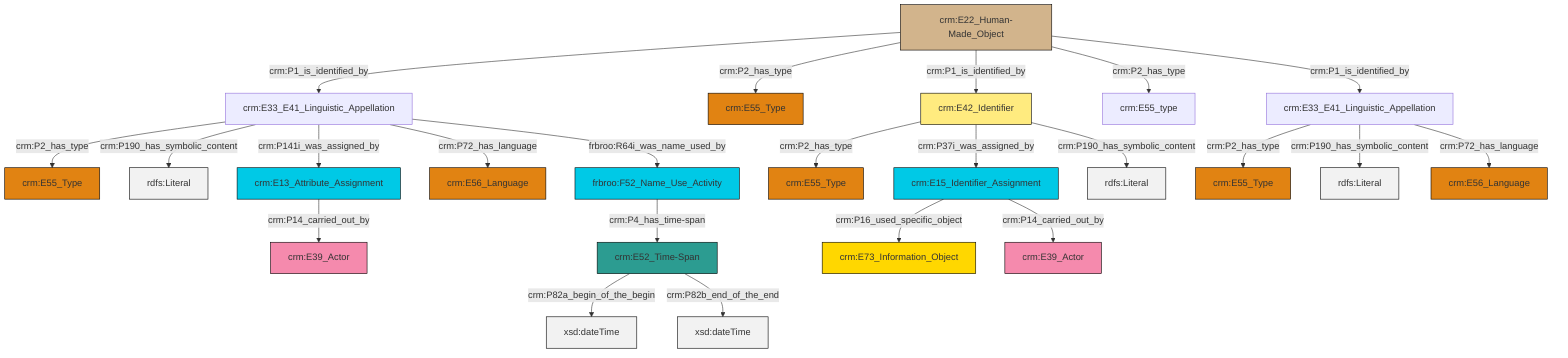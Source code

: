 graph TD
classDef Literal fill:#f2f2f2,stroke:#000000;
classDef CRM_Entity fill:#FFFFFF,stroke:#000000;
classDef Temporal_Entity fill:#00C9E6, stroke:#000000;
classDef Type fill:#E18312, stroke:#000000;
classDef Time-Span fill:#2C9C91, stroke:#000000;
classDef Appellation fill:#FFEB7F, stroke:#000000;
classDef Place fill:#008836, stroke:#000000;
classDef Persistent_Item fill:#B266B2, stroke:#000000;
classDef Conceptual_Object fill:#FFD700, stroke:#000000;
classDef Physical_Thing fill:#D2B48C, stroke:#000000;
classDef Actor fill:#f58aad, stroke:#000000;
classDef PC_Classes fill:#4ce600, stroke:#000000;
classDef Multi fill:#cccccc,stroke:#000000;

0["crm:E22_Human-Made_Object"]:::Physical_Thing -->|crm:P1_is_identified_by| 1["crm:E33_E41_Linguistic_Appellation"]:::Default
4["frbroo:F52_Name_Use_Activity"]:::Temporal_Entity -->|crm:P4_has_time-span| 5["crm:E52_Time-Span"]:::Time-Span
1["crm:E33_E41_Linguistic_Appellation"]:::Default -->|crm:P2_has_type| 8["crm:E55_Type"]:::Type
11["crm:E42_Identifier"]:::Appellation -->|crm:P2_has_type| 12["crm:E55_Type"]:::Type
13["crm:E33_E41_Linguistic_Appellation"]:::Default -->|crm:P2_has_type| 14["crm:E55_Type"]:::Type
5["crm:E52_Time-Span"]:::Time-Span -->|crm:P82a_begin_of_the_begin| 15[xsd:dateTime]:::Literal
1["crm:E33_E41_Linguistic_Appellation"]:::Default -->|crm:P190_has_symbolic_content| 19[rdfs:Literal]:::Literal
13["crm:E33_E41_Linguistic_Appellation"]:::Default -->|crm:P190_has_symbolic_content| 20[rdfs:Literal]:::Literal
0["crm:E22_Human-Made_Object"]:::Physical_Thing -->|crm:P2_has_type| 21["crm:E55_Type"]:::Type
1["crm:E33_E41_Linguistic_Appellation"]:::Default -->|crm:P141i_was_assigned_by| 6["crm:E13_Attribute_Assignment"]:::Temporal_Entity
0["crm:E22_Human-Made_Object"]:::Physical_Thing -->|crm:P1_is_identified_by| 11["crm:E42_Identifier"]:::Appellation
11["crm:E42_Identifier"]:::Appellation -->|crm:P37i_was_assigned_by| 26["crm:E15_Identifier_Assignment"]:::Temporal_Entity
26["crm:E15_Identifier_Assignment"]:::Temporal_Entity -->|crm:P16_used_specific_object| 9["crm:E73_Information_Object"]:::Conceptual_Object
1["crm:E33_E41_Linguistic_Appellation"]:::Default -->|crm:P72_has_language| 28["crm:E56_Language"]:::Type
0["crm:E22_Human-Made_Object"]:::Physical_Thing -->|crm:P2_has_type| 30["crm:E55_type"]:::Default
6["crm:E13_Attribute_Assignment"]:::Temporal_Entity -->|crm:P14_carried_out_by| 17["crm:E39_Actor"]:::Actor
5["crm:E52_Time-Span"]:::Time-Span -->|crm:P82b_end_of_the_end| 35[xsd:dateTime]:::Literal
11["crm:E42_Identifier"]:::Appellation -->|crm:P190_has_symbolic_content| 39[rdfs:Literal]:::Literal
0["crm:E22_Human-Made_Object"]:::Physical_Thing -->|crm:P1_is_identified_by| 13["crm:E33_E41_Linguistic_Appellation"]:::Default
26["crm:E15_Identifier_Assignment"]:::Temporal_Entity -->|crm:P14_carried_out_by| 22["crm:E39_Actor"]:::Actor
13["crm:E33_E41_Linguistic_Appellation"]:::Default -->|crm:P72_has_language| 2["crm:E56_Language"]:::Type
1["crm:E33_E41_Linguistic_Appellation"]:::Default -->|frbroo:R64i_was_name_used_by| 4["frbroo:F52_Name_Use_Activity"]:::Temporal_Entity